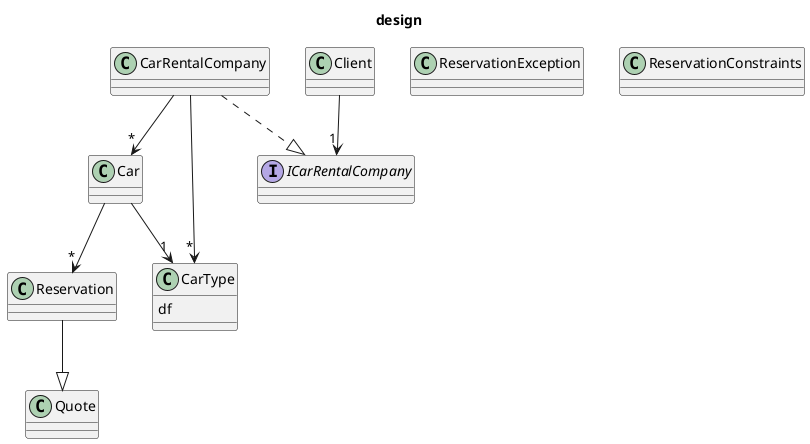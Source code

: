 @startuml
title design

class Car {

}
Car -->"*" Reservation
Car -->"1" CarType

class Reservation {

}
Reservation --|> Quote

class Quote {
}


class CarType {
    df
}

class ReservationException {
}

class CarRentalCompany {
}
CarRentalCompany ..|> ICarRentalCompany
CarRentalCompany -->"*" Car
CarRentalCompany -->"*" CarType
interface ICarRentalCompany {
}

class ReservationConstraints {
}

class Client {
}
Client -->"1" ICarRentalCompany

@enduml